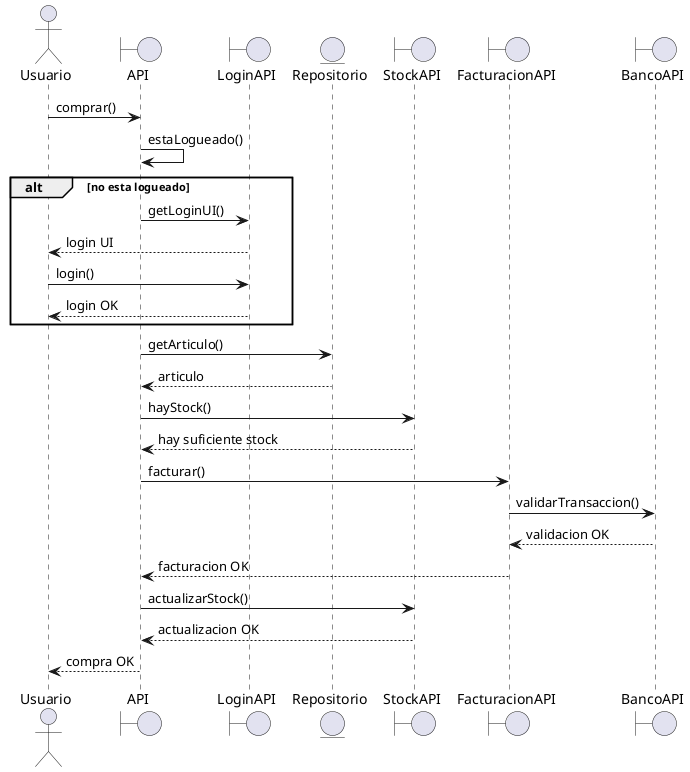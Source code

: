 @startuml

actor Usuario
boundary API
boundary LoginAPI
entity Repositorio
boundary StockAPI
boundary FacturacionAPI
boundary BancoAPI

Usuario -> API : comprar()
API -> API : estaLogueado()

alt no esta logueado
API -> LoginAPI : getLoginUI()
Usuario <-- LoginAPI: login UI
Usuario -> LoginAPI : login()
Usuario <-- LoginAPI : login OK
end

API -> Repositorio : getArticulo()
API <-- Repositorio: articulo
API -> StockAPI : hayStock()
API <-- StockAPI: hay suficiente stock
API -> FacturacionAPI : facturar()
FacturacionAPI -> BancoAPI : validarTransaccion()
FacturacionAPI <-- BancoAPI : validacion OK
API <-- FacturacionAPI : facturacion OK
API -> StockAPI : actualizarStock()
API <-- StockAPI: actualizacion OK
Usuario <-- API : compra OK


@enduml